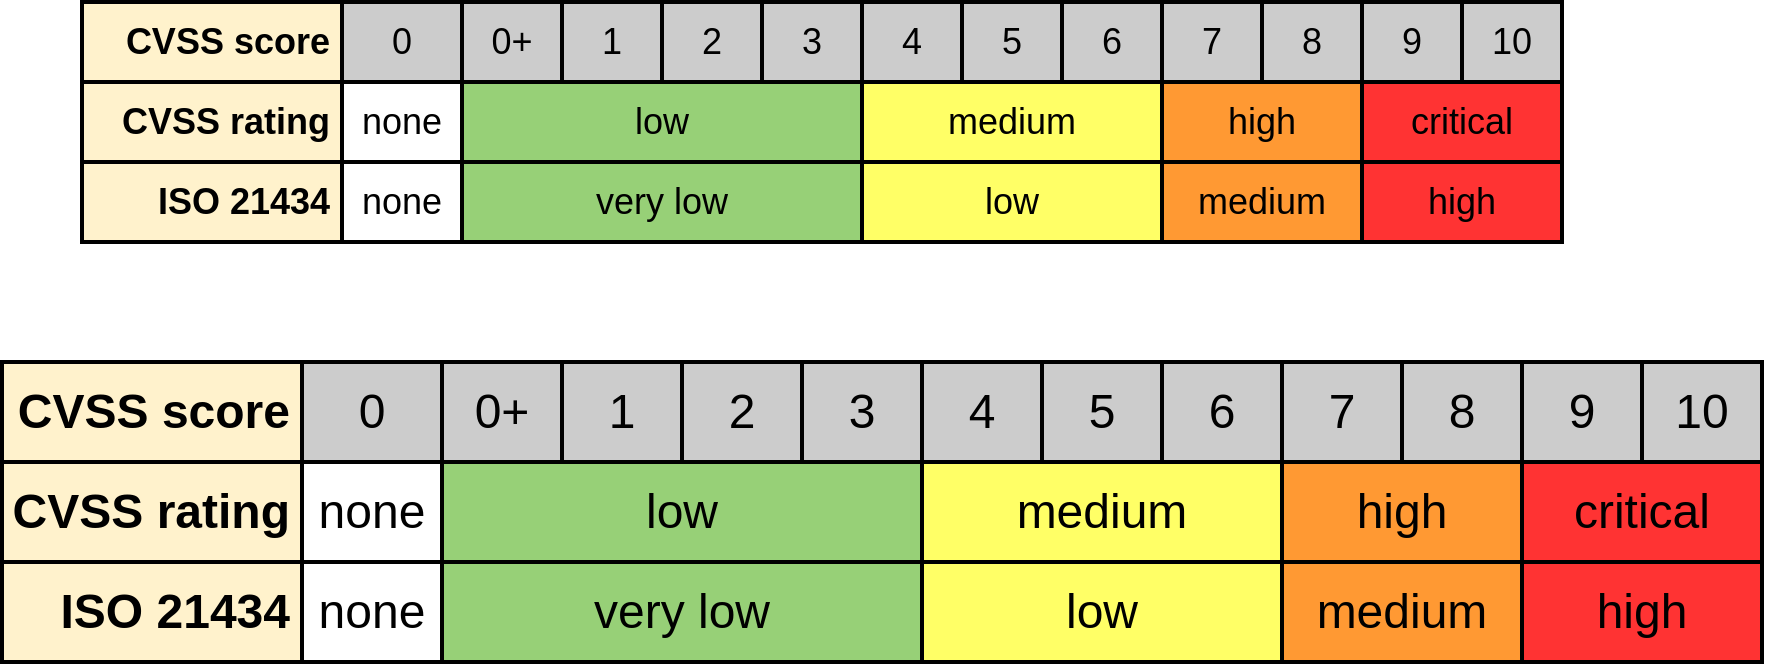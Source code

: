 <mxfile version="14.5.1" type="device"><diagram id="GujfM-OSkWC1j2ICfJ6f" name="Page-1"><mxGraphModel dx="977" dy="572" grid="1" gridSize="10" guides="1" tooltips="1" connect="1" arrows="1" fold="1" page="1" pageScale="1" pageWidth="1100" pageHeight="850" math="0" shadow="0"><root><mxCell id="0"/><mxCell id="1" parent="0"/><mxCell id="978KJrNop1NERvfc9Uvk-1" value="" style="shape=table;html=1;whiteSpace=wrap;startSize=0;container=1;collapsible=0;childLayout=tableLayout;" vertex="1" parent="1"><mxGeometry x="120" y="100" width="740" height="120" as="geometry"/></mxCell><mxCell id="978KJrNop1NERvfc9Uvk-2" value="" style="shape=partialRectangle;html=1;whiteSpace=wrap;collapsible=0;dropTarget=0;pointerEvents=0;fillColor=none;top=0;left=0;bottom=0;right=0;points=[[0,0.5],[1,0.5]];portConstraint=eastwest;" vertex="1" parent="978KJrNop1NERvfc9Uvk-1"><mxGeometry width="740" height="40" as="geometry"/></mxCell><mxCell id="978KJrNop1NERvfc9Uvk-3" value="CVSS score" style="shape=partialRectangle;html=1;whiteSpace=wrap;connectable=0;overflow=hidden;top=1;left=1;bottom=1;right=1;fontSize=18;fontStyle=1;align=right;spacingRight=4;fillColor=#FFF2CC;strokeWidth=2;" vertex="1" parent="978KJrNop1NERvfc9Uvk-2"><mxGeometry width="130" height="40" as="geometry"/></mxCell><mxCell id="978KJrNop1NERvfc9Uvk-4" value="0" style="shape=partialRectangle;html=1;whiteSpace=wrap;connectable=0;overflow=hidden;top=1;left=1;bottom=1;right=1;fontSize=18;fillColor=#CCCCCC;strokeWidth=2;" vertex="1" parent="978KJrNop1NERvfc9Uvk-2"><mxGeometry x="130" width="60" height="40" as="geometry"/></mxCell><mxCell id="978KJrNop1NERvfc9Uvk-5" value="0+" style="shape=partialRectangle;html=1;whiteSpace=wrap;connectable=0;overflow=hidden;top=1;left=1;bottom=1;right=1;fontSize=18;fillColor=#CCCCCC;strokeWidth=2;" vertex="1" parent="978KJrNop1NERvfc9Uvk-2"><mxGeometry x="190" width="50" height="40" as="geometry"/></mxCell><mxCell id="978KJrNop1NERvfc9Uvk-6" value="1" style="shape=partialRectangle;html=1;whiteSpace=wrap;connectable=0;overflow=hidden;top=1;left=1;bottom=1;right=1;fontSize=18;fillColor=#CCCCCC;strokeWidth=2;" vertex="1" parent="978KJrNop1NERvfc9Uvk-2"><mxGeometry x="240" width="50" height="40" as="geometry"/></mxCell><mxCell id="978KJrNop1NERvfc9Uvk-7" value="2" style="shape=partialRectangle;html=1;whiteSpace=wrap;connectable=0;overflow=hidden;top=1;left=1;bottom=1;right=1;fontSize=18;fillColor=#CCCCCC;strokeWidth=2;" vertex="1" parent="978KJrNop1NERvfc9Uvk-2"><mxGeometry x="290" width="50" height="40" as="geometry"/></mxCell><mxCell id="978KJrNop1NERvfc9Uvk-8" value="3" style="shape=partialRectangle;html=1;whiteSpace=wrap;connectable=0;overflow=hidden;top=1;left=1;bottom=1;right=1;fontSize=18;fillColor=#CCCCCC;strokeWidth=2;" vertex="1" parent="978KJrNop1NERvfc9Uvk-2"><mxGeometry x="340" width="50" height="40" as="geometry"/></mxCell><mxCell id="978KJrNop1NERvfc9Uvk-9" value="4" style="shape=partialRectangle;html=1;whiteSpace=wrap;connectable=0;overflow=hidden;top=1;left=1;bottom=1;right=1;fontSize=18;fillColor=#CCCCCC;strokeWidth=2;" vertex="1" parent="978KJrNop1NERvfc9Uvk-2"><mxGeometry x="390" width="50" height="40" as="geometry"/></mxCell><mxCell id="978KJrNop1NERvfc9Uvk-10" value="5" style="shape=partialRectangle;html=1;whiteSpace=wrap;connectable=0;overflow=hidden;top=1;left=1;bottom=1;right=1;fontSize=18;fillColor=#CCCCCC;strokeWidth=2;" vertex="1" parent="978KJrNop1NERvfc9Uvk-2"><mxGeometry x="440" width="50" height="40" as="geometry"/></mxCell><mxCell id="978KJrNop1NERvfc9Uvk-11" value="6" style="shape=partialRectangle;html=1;whiteSpace=wrap;connectable=0;overflow=hidden;top=1;left=1;bottom=1;right=1;fontSize=18;fillColor=#CCCCCC;strokeWidth=2;" vertex="1" parent="978KJrNop1NERvfc9Uvk-2"><mxGeometry x="490" width="50" height="40" as="geometry"/></mxCell><mxCell id="978KJrNop1NERvfc9Uvk-12" value="7" style="shape=partialRectangle;html=1;whiteSpace=wrap;connectable=0;overflow=hidden;top=1;left=1;bottom=1;right=1;fontSize=18;fillColor=#CCCCCC;strokeWidth=2;" vertex="1" parent="978KJrNop1NERvfc9Uvk-2"><mxGeometry x="540" width="50" height="40" as="geometry"/></mxCell><mxCell id="978KJrNop1NERvfc9Uvk-13" value="8" style="shape=partialRectangle;html=1;whiteSpace=wrap;connectable=0;overflow=hidden;top=1;left=1;bottom=1;right=1;fontSize=18;fillColor=#CCCCCC;strokeWidth=2;" vertex="1" parent="978KJrNop1NERvfc9Uvk-2"><mxGeometry x="590" width="50" height="40" as="geometry"/></mxCell><mxCell id="978KJrNop1NERvfc9Uvk-14" value="9" style="shape=partialRectangle;html=1;whiteSpace=wrap;connectable=0;overflow=hidden;top=1;left=1;bottom=1;right=1;fontSize=18;fillColor=#CCCCCC;strokeWidth=2;" vertex="1" parent="978KJrNop1NERvfc9Uvk-2"><mxGeometry x="640" width="50" height="40" as="geometry"/></mxCell><mxCell id="978KJrNop1NERvfc9Uvk-15" value="10" style="shape=partialRectangle;html=1;whiteSpace=wrap;connectable=0;overflow=hidden;top=1;left=1;bottom=1;right=1;fontSize=18;fillColor=#CCCCCC;strokeWidth=2;" vertex="1" parent="978KJrNop1NERvfc9Uvk-2"><mxGeometry x="690" width="50" height="40" as="geometry"/></mxCell><mxCell id="978KJrNop1NERvfc9Uvk-16" value="" style="shape=partialRectangle;html=1;whiteSpace=wrap;collapsible=0;dropTarget=0;pointerEvents=0;fillColor=none;top=0;left=0;bottom=0;right=0;points=[[0,0.5],[1,0.5]];portConstraint=eastwest;" vertex="1" parent="978KJrNop1NERvfc9Uvk-1"><mxGeometry y="40" width="740" height="40" as="geometry"/></mxCell><mxCell id="978KJrNop1NERvfc9Uvk-17" value="CVSS rating" style="shape=partialRectangle;html=1;whiteSpace=wrap;connectable=0;overflow=hidden;top=1;left=1;bottom=1;right=1;fontSize=18;fontStyle=1;align=right;spacingRight=4;fillColor=#FFF2CC;strokeWidth=2;" vertex="1" parent="978KJrNop1NERvfc9Uvk-16"><mxGeometry width="130" height="40" as="geometry"/></mxCell><mxCell id="978KJrNop1NERvfc9Uvk-18" value="none" style="shape=partialRectangle;html=1;whiteSpace=wrap;connectable=0;overflow=hidden;fillColor=none;top=1;left=1;bottom=1;right=1;fontSize=18;strokeWidth=2;" vertex="1" parent="978KJrNop1NERvfc9Uvk-16"><mxGeometry x="130" width="60" height="40" as="geometry"/></mxCell><mxCell id="978KJrNop1NERvfc9Uvk-19" value="" style="shape=partialRectangle;html=1;whiteSpace=wrap;connectable=0;overflow=hidden;fillColor=none;top=1;left=0;bottom=1;right=0;fontSize=18;strokeWidth=2;strokeColor=none;" vertex="1" parent="978KJrNop1NERvfc9Uvk-16"><mxGeometry x="190" width="50" height="40" as="geometry"/></mxCell><mxCell id="978KJrNop1NERvfc9Uvk-20" value="" style="shape=partialRectangle;html=1;whiteSpace=wrap;connectable=0;overflow=hidden;fillColor=none;top=1;left=0;bottom=1;right=0;fontSize=18;strokeWidth=2;strokeColor=none;" vertex="1" parent="978KJrNop1NERvfc9Uvk-16"><mxGeometry x="240" width="50" height="40" as="geometry"/></mxCell><mxCell id="978KJrNop1NERvfc9Uvk-21" value="" style="shape=partialRectangle;html=1;whiteSpace=wrap;connectable=0;overflow=hidden;fillColor=none;top=1;left=0;bottom=1;right=0;fontSize=18;strokeWidth=2;strokeColor=none;" vertex="1" parent="978KJrNop1NERvfc9Uvk-16"><mxGeometry x="290" width="50" height="40" as="geometry"/></mxCell><mxCell id="978KJrNop1NERvfc9Uvk-22" value="" style="shape=partialRectangle;html=1;whiteSpace=wrap;connectable=0;overflow=hidden;fillColor=none;top=1;left=0;bottom=1;right=0;fontSize=18;strokeWidth=2;" vertex="1" parent="978KJrNop1NERvfc9Uvk-16"><mxGeometry x="340" width="50" height="40" as="geometry"/></mxCell><mxCell id="978KJrNop1NERvfc9Uvk-23" value="" style="shape=partialRectangle;html=1;whiteSpace=wrap;connectable=0;overflow=hidden;fillColor=none;top=1;left=0;bottom=1;right=0;fontSize=18;strokeWidth=2;" vertex="1" parent="978KJrNop1NERvfc9Uvk-16"><mxGeometry x="390" width="50" height="40" as="geometry"/></mxCell><mxCell id="978KJrNop1NERvfc9Uvk-24" value="" style="shape=partialRectangle;html=1;whiteSpace=wrap;connectable=0;overflow=hidden;fillColor=none;top=1;left=0;bottom=1;right=0;fontSize=18;strokeWidth=2;" vertex="1" parent="978KJrNop1NERvfc9Uvk-16"><mxGeometry x="440" width="50" height="40" as="geometry"/></mxCell><mxCell id="978KJrNop1NERvfc9Uvk-25" value="" style="shape=partialRectangle;html=1;whiteSpace=wrap;connectable=0;overflow=hidden;fillColor=none;top=1;left=0;bottom=1;right=0;fontSize=18;strokeWidth=2;" vertex="1" parent="978KJrNop1NERvfc9Uvk-16"><mxGeometry x="490" width="50" height="40" as="geometry"/></mxCell><mxCell id="978KJrNop1NERvfc9Uvk-26" value="" style="shape=partialRectangle;html=1;whiteSpace=wrap;connectable=0;overflow=hidden;fillColor=none;top=1;left=0;bottom=1;right=0;fontSize=18;strokeWidth=2;" vertex="1" parent="978KJrNop1NERvfc9Uvk-16"><mxGeometry x="540" width="50" height="40" as="geometry"/></mxCell><mxCell id="978KJrNop1NERvfc9Uvk-27" value="" style="shape=partialRectangle;html=1;whiteSpace=wrap;connectable=0;overflow=hidden;fillColor=none;top=1;left=0;bottom=1;right=0;fontSize=18;strokeWidth=2;" vertex="1" parent="978KJrNop1NERvfc9Uvk-16"><mxGeometry x="590" width="50" height="40" as="geometry"/></mxCell><mxCell id="978KJrNop1NERvfc9Uvk-28" value="" style="shape=partialRectangle;html=1;whiteSpace=wrap;connectable=0;overflow=hidden;fillColor=none;top=1;left=0;bottom=1;right=0;fontSize=18;strokeWidth=2;" vertex="1" parent="978KJrNop1NERvfc9Uvk-16"><mxGeometry x="640" width="50" height="40" as="geometry"/></mxCell><mxCell id="978KJrNop1NERvfc9Uvk-29" value="" style="shape=partialRectangle;html=1;whiteSpace=wrap;connectable=0;overflow=hidden;fillColor=none;top=1;left=0;bottom=1;right=0;fontSize=18;strokeWidth=2;" vertex="1" parent="978KJrNop1NERvfc9Uvk-16"><mxGeometry x="690" width="50" height="40" as="geometry"/></mxCell><mxCell id="978KJrNop1NERvfc9Uvk-30" value="" style="shape=partialRectangle;html=1;whiteSpace=wrap;collapsible=0;dropTarget=0;pointerEvents=0;fillColor=none;top=0;left=0;bottom=0;right=0;points=[[0,0.5],[1,0.5]];portConstraint=eastwest;" vertex="1" parent="978KJrNop1NERvfc9Uvk-1"><mxGeometry y="80" width="740" height="40" as="geometry"/></mxCell><mxCell id="978KJrNop1NERvfc9Uvk-31" value="ISO 21434" style="shape=partialRectangle;html=1;whiteSpace=wrap;connectable=0;overflow=hidden;top=1;left=1;bottom=1;right=1;fontSize=18;fontStyle=1;align=right;spacingRight=4;fillColor=#FFF2CC;strokeWidth=2;" vertex="1" parent="978KJrNop1NERvfc9Uvk-30"><mxGeometry width="130" height="40" as="geometry"/></mxCell><mxCell id="978KJrNop1NERvfc9Uvk-32" value="none" style="shape=partialRectangle;html=1;whiteSpace=wrap;connectable=0;overflow=hidden;fillColor=none;top=1;left=1;bottom=1;right=1;fontSize=18;strokeWidth=2;" vertex="1" parent="978KJrNop1NERvfc9Uvk-30"><mxGeometry x="130" width="60" height="40" as="geometry"/></mxCell><mxCell id="978KJrNop1NERvfc9Uvk-33" value="" style="shape=partialRectangle;html=1;whiteSpace=wrap;connectable=0;overflow=hidden;fillColor=none;top=1;left=0;bottom=1;right=0;fontSize=18;strokeWidth=2;" vertex="1" parent="978KJrNop1NERvfc9Uvk-30"><mxGeometry x="190" width="50" height="40" as="geometry"/></mxCell><mxCell id="978KJrNop1NERvfc9Uvk-34" value="" style="shape=partialRectangle;html=1;whiteSpace=wrap;connectable=0;overflow=hidden;fillColor=none;top=1;left=0;bottom=1;right=0;fontSize=18;strokeWidth=2;" vertex="1" parent="978KJrNop1NERvfc9Uvk-30"><mxGeometry x="240" width="50" height="40" as="geometry"/></mxCell><mxCell id="978KJrNop1NERvfc9Uvk-35" value="" style="shape=partialRectangle;html=1;whiteSpace=wrap;connectable=0;overflow=hidden;fillColor=none;top=1;left=0;bottom=1;right=0;fontSize=18;strokeWidth=2;" vertex="1" parent="978KJrNop1NERvfc9Uvk-30"><mxGeometry x="290" width="50" height="40" as="geometry"/></mxCell><mxCell id="978KJrNop1NERvfc9Uvk-36" value="" style="shape=partialRectangle;html=1;whiteSpace=wrap;connectable=0;overflow=hidden;fillColor=none;top=1;left=0;bottom=1;right=0;fontSize=18;strokeWidth=2;" vertex="1" parent="978KJrNop1NERvfc9Uvk-30"><mxGeometry x="340" width="50" height="40" as="geometry"/></mxCell><mxCell id="978KJrNop1NERvfc9Uvk-37" value="" style="shape=partialRectangle;html=1;whiteSpace=wrap;connectable=0;overflow=hidden;fillColor=none;top=1;left=0;bottom=1;right=0;fontSize=18;strokeWidth=2;" vertex="1" parent="978KJrNop1NERvfc9Uvk-30"><mxGeometry x="390" width="50" height="40" as="geometry"/></mxCell><mxCell id="978KJrNop1NERvfc9Uvk-38" value="" style="shape=partialRectangle;html=1;whiteSpace=wrap;connectable=0;overflow=hidden;fillColor=none;top=1;left=0;bottom=1;right=0;fontSize=18;strokeWidth=2;" vertex="1" parent="978KJrNop1NERvfc9Uvk-30"><mxGeometry x="440" width="50" height="40" as="geometry"/></mxCell><mxCell id="978KJrNop1NERvfc9Uvk-39" value="" style="shape=partialRectangle;html=1;whiteSpace=wrap;connectable=0;overflow=hidden;fillColor=none;top=1;left=0;bottom=1;right=0;fontSize=18;strokeWidth=2;" vertex="1" parent="978KJrNop1NERvfc9Uvk-30"><mxGeometry x="490" width="50" height="40" as="geometry"/></mxCell><mxCell id="978KJrNop1NERvfc9Uvk-40" value="" style="shape=partialRectangle;html=1;whiteSpace=wrap;connectable=0;overflow=hidden;fillColor=none;top=1;left=0;bottom=1;right=0;fontSize=18;strokeWidth=2;" vertex="1" parent="978KJrNop1NERvfc9Uvk-30"><mxGeometry x="540" width="50" height="40" as="geometry"/></mxCell><mxCell id="978KJrNop1NERvfc9Uvk-41" value="" style="shape=partialRectangle;html=1;whiteSpace=wrap;connectable=0;overflow=hidden;fillColor=none;top=1;left=0;bottom=1;right=0;fontSize=18;strokeWidth=2;" vertex="1" parent="978KJrNop1NERvfc9Uvk-30"><mxGeometry x="590" width="50" height="40" as="geometry"/></mxCell><mxCell id="978KJrNop1NERvfc9Uvk-42" value="" style="shape=partialRectangle;html=1;whiteSpace=wrap;connectable=0;overflow=hidden;fillColor=none;top=1;left=0;bottom=1;right=0;fontSize=18;strokeWidth=2;" vertex="1" parent="978KJrNop1NERvfc9Uvk-30"><mxGeometry x="640" width="50" height="40" as="geometry"/></mxCell><mxCell id="978KJrNop1NERvfc9Uvk-43" value="" style="shape=partialRectangle;html=1;whiteSpace=wrap;connectable=0;overflow=hidden;fillColor=none;top=1;left=0;bottom=1;right=0;fontSize=18;strokeWidth=2;" vertex="1" parent="978KJrNop1NERvfc9Uvk-30"><mxGeometry x="690" width="50" height="40" as="geometry"/></mxCell><mxCell id="978KJrNop1NERvfc9Uvk-44" value="low" style="rounded=0;whiteSpace=wrap;html=1;strokeColor=#000000;strokeWidth=2;fontSize=18;align=center;fillColor=#97D077;" vertex="1" parent="1"><mxGeometry x="310" y="140" width="200" height="40" as="geometry"/></mxCell><mxCell id="978KJrNop1NERvfc9Uvk-45" value="very low" style="rounded=0;whiteSpace=wrap;html=1;strokeColor=#000000;strokeWidth=2;fontSize=18;align=center;fillColor=#97D077;" vertex="1" parent="1"><mxGeometry x="310" y="180" width="200" height="40" as="geometry"/></mxCell><mxCell id="978KJrNop1NERvfc9Uvk-46" value="low" style="rounded=0;whiteSpace=wrap;html=1;strokeColor=#000000;strokeWidth=2;fontSize=18;align=center;fillColor=#FFFF66;" vertex="1" parent="1"><mxGeometry x="510" y="180" width="150" height="40" as="geometry"/></mxCell><mxCell id="978KJrNop1NERvfc9Uvk-47" value="medium" style="rounded=0;whiteSpace=wrap;html=1;strokeColor=#000000;strokeWidth=2;fontSize=18;align=center;fillColor=#FFFF66;" vertex="1" parent="1"><mxGeometry x="510" y="140" width="150" height="40" as="geometry"/></mxCell><mxCell id="978KJrNop1NERvfc9Uvk-48" value="medium" style="rounded=0;whiteSpace=wrap;html=1;strokeColor=#000000;strokeWidth=2;fontSize=18;align=center;fillColor=#FF9933;" vertex="1" parent="1"><mxGeometry x="660" y="180" width="100" height="40" as="geometry"/></mxCell><mxCell id="978KJrNop1NERvfc9Uvk-49" value="high" style="rounded=0;whiteSpace=wrap;html=1;strokeColor=#000000;strokeWidth=2;fontSize=18;align=center;fillColor=#FF9933;" vertex="1" parent="1"><mxGeometry x="660" y="140" width="100" height="40" as="geometry"/></mxCell><mxCell id="978KJrNop1NERvfc9Uvk-50" value="high" style="rounded=0;whiteSpace=wrap;html=1;strokeColor=#000000;strokeWidth=2;fontSize=18;align=center;fillColor=#FF3333;" vertex="1" parent="1"><mxGeometry x="760" y="180" width="100" height="40" as="geometry"/></mxCell><mxCell id="978KJrNop1NERvfc9Uvk-51" value="critical" style="rounded=0;whiteSpace=wrap;html=1;strokeColor=#000000;strokeWidth=2;fontSize=18;align=center;fillColor=#FF3333;" vertex="1" parent="1"><mxGeometry x="760" y="140" width="100" height="40" as="geometry"/></mxCell><mxCell id="978KJrNop1NERvfc9Uvk-52" value="" style="shape=table;html=1;whiteSpace=wrap;startSize=0;container=1;collapsible=0;childLayout=tableLayout;fontSize=24;" vertex="1" parent="1"><mxGeometry x="80" y="280" width="880.0" height="150" as="geometry"/></mxCell><mxCell id="978KJrNop1NERvfc9Uvk-53" value="" style="shape=partialRectangle;html=1;whiteSpace=wrap;collapsible=0;dropTarget=0;pointerEvents=0;fillColor=none;top=0;left=0;bottom=0;right=0;points=[[0,0.5],[1,0.5]];portConstraint=eastwest;" vertex="1" parent="978KJrNop1NERvfc9Uvk-52"><mxGeometry width="880.0" height="50" as="geometry"/></mxCell><mxCell id="978KJrNop1NERvfc9Uvk-54" value="CVSS score" style="shape=partialRectangle;html=1;whiteSpace=wrap;connectable=0;overflow=hidden;top=1;left=1;bottom=1;right=1;fontSize=24;fontStyle=1;align=right;spacingRight=4;fillColor=#FFF2CC;strokeWidth=2;" vertex="1" parent="978KJrNop1NERvfc9Uvk-53"><mxGeometry width="150" height="50" as="geometry"/></mxCell><mxCell id="978KJrNop1NERvfc9Uvk-55" value="0" style="shape=partialRectangle;html=1;whiteSpace=wrap;connectable=0;overflow=hidden;top=1;left=1;bottom=1;right=1;fontSize=24;fillColor=#CCCCCC;strokeWidth=2;" vertex="1" parent="978KJrNop1NERvfc9Uvk-53"><mxGeometry x="150" width="70" height="50" as="geometry"/></mxCell><mxCell id="978KJrNop1NERvfc9Uvk-56" value="0+" style="shape=partialRectangle;html=1;whiteSpace=wrap;connectable=0;overflow=hidden;top=1;left=1;bottom=1;right=1;fontSize=24;fillColor=#CCCCCC;strokeWidth=2;" vertex="1" parent="978KJrNop1NERvfc9Uvk-53"><mxGeometry x="220" width="60" height="50" as="geometry"/></mxCell><mxCell id="978KJrNop1NERvfc9Uvk-57" value="1" style="shape=partialRectangle;html=1;whiteSpace=wrap;connectable=0;overflow=hidden;top=1;left=1;bottom=1;right=1;fontSize=24;fillColor=#CCCCCC;strokeWidth=2;" vertex="1" parent="978KJrNop1NERvfc9Uvk-53"><mxGeometry x="280" width="60" height="50" as="geometry"/></mxCell><mxCell id="978KJrNop1NERvfc9Uvk-58" value="2" style="shape=partialRectangle;html=1;whiteSpace=wrap;connectable=0;overflow=hidden;top=1;left=1;bottom=1;right=1;fontSize=24;fillColor=#CCCCCC;strokeWidth=2;" vertex="1" parent="978KJrNop1NERvfc9Uvk-53"><mxGeometry x="340" width="60" height="50" as="geometry"/></mxCell><mxCell id="978KJrNop1NERvfc9Uvk-59" value="3" style="shape=partialRectangle;html=1;whiteSpace=wrap;connectable=0;overflow=hidden;top=1;left=1;bottom=1;right=1;fontSize=24;fillColor=#CCCCCC;strokeWidth=2;" vertex="1" parent="978KJrNop1NERvfc9Uvk-53"><mxGeometry x="400" width="60" height="50" as="geometry"/></mxCell><mxCell id="978KJrNop1NERvfc9Uvk-60" value="4" style="shape=partialRectangle;html=1;whiteSpace=wrap;connectable=0;overflow=hidden;top=1;left=1;bottom=1;right=1;fontSize=24;fillColor=#CCCCCC;strokeWidth=2;" vertex="1" parent="978KJrNop1NERvfc9Uvk-53"><mxGeometry x="460" width="60" height="50" as="geometry"/></mxCell><mxCell id="978KJrNop1NERvfc9Uvk-61" value="5" style="shape=partialRectangle;html=1;whiteSpace=wrap;connectable=0;overflow=hidden;top=1;left=1;bottom=1;right=1;fontSize=24;fillColor=#CCCCCC;strokeWidth=2;" vertex="1" parent="978KJrNop1NERvfc9Uvk-53"><mxGeometry x="520" width="60" height="50" as="geometry"/></mxCell><mxCell id="978KJrNop1NERvfc9Uvk-62" value="6" style="shape=partialRectangle;html=1;whiteSpace=wrap;connectable=0;overflow=hidden;top=1;left=1;bottom=1;right=1;fontSize=24;fillColor=#CCCCCC;strokeWidth=2;" vertex="1" parent="978KJrNop1NERvfc9Uvk-53"><mxGeometry x="580" width="60" height="50" as="geometry"/></mxCell><mxCell id="978KJrNop1NERvfc9Uvk-63" value="7" style="shape=partialRectangle;html=1;whiteSpace=wrap;connectable=0;overflow=hidden;top=1;left=1;bottom=1;right=1;fontSize=24;fillColor=#CCCCCC;strokeWidth=2;" vertex="1" parent="978KJrNop1NERvfc9Uvk-53"><mxGeometry x="640" width="60" height="50" as="geometry"/></mxCell><mxCell id="978KJrNop1NERvfc9Uvk-64" value="8" style="shape=partialRectangle;html=1;whiteSpace=wrap;connectable=0;overflow=hidden;top=1;left=1;bottom=1;right=1;fontSize=24;fillColor=#CCCCCC;strokeWidth=2;" vertex="1" parent="978KJrNop1NERvfc9Uvk-53"><mxGeometry x="700" width="60" height="50" as="geometry"/></mxCell><mxCell id="978KJrNop1NERvfc9Uvk-65" value="9" style="shape=partialRectangle;html=1;whiteSpace=wrap;connectable=0;overflow=hidden;top=1;left=1;bottom=1;right=1;fontSize=24;fillColor=#CCCCCC;strokeWidth=2;" vertex="1" parent="978KJrNop1NERvfc9Uvk-53"><mxGeometry x="760" width="60" height="50" as="geometry"/></mxCell><mxCell id="978KJrNop1NERvfc9Uvk-66" value="10" style="shape=partialRectangle;html=1;whiteSpace=wrap;connectable=0;overflow=hidden;top=1;left=1;bottom=1;right=1;fontSize=24;fillColor=#CCCCCC;strokeWidth=2;" vertex="1" parent="978KJrNop1NERvfc9Uvk-53"><mxGeometry x="820" width="60" height="50" as="geometry"/></mxCell><mxCell id="978KJrNop1NERvfc9Uvk-67" value="" style="shape=partialRectangle;html=1;whiteSpace=wrap;collapsible=0;dropTarget=0;pointerEvents=0;fillColor=none;top=0;left=0;bottom=0;right=0;points=[[0,0.5],[1,0.5]];portConstraint=eastwest;" vertex="1" parent="978KJrNop1NERvfc9Uvk-52"><mxGeometry y="50" width="880.0" height="50" as="geometry"/></mxCell><mxCell id="978KJrNop1NERvfc9Uvk-68" value="CVSS rating" style="shape=partialRectangle;html=1;whiteSpace=wrap;connectable=0;overflow=hidden;top=1;left=1;bottom=1;right=1;fontSize=24;fontStyle=1;align=right;spacingRight=4;fillColor=#FFF2CC;strokeWidth=2;" vertex="1" parent="978KJrNop1NERvfc9Uvk-67"><mxGeometry width="150" height="50" as="geometry"/></mxCell><mxCell id="978KJrNop1NERvfc9Uvk-69" value="none" style="shape=partialRectangle;html=1;whiteSpace=wrap;connectable=0;overflow=hidden;fillColor=none;top=1;left=1;bottom=1;right=1;fontSize=24;strokeWidth=2;" vertex="1" parent="978KJrNop1NERvfc9Uvk-67"><mxGeometry x="150" width="70" height="50" as="geometry"/></mxCell><mxCell id="978KJrNop1NERvfc9Uvk-70" value="" style="shape=partialRectangle;html=1;whiteSpace=wrap;connectable=0;overflow=hidden;fillColor=none;top=1;left=0;bottom=1;right=0;fontSize=18;strokeWidth=2;strokeColor=none;" vertex="1" parent="978KJrNop1NERvfc9Uvk-67"><mxGeometry x="220" width="60" height="50" as="geometry"/></mxCell><mxCell id="978KJrNop1NERvfc9Uvk-71" value="" style="shape=partialRectangle;html=1;whiteSpace=wrap;connectable=0;overflow=hidden;fillColor=none;top=1;left=0;bottom=1;right=0;fontSize=18;strokeWidth=2;strokeColor=none;" vertex="1" parent="978KJrNop1NERvfc9Uvk-67"><mxGeometry x="280" width="60" height="50" as="geometry"/></mxCell><mxCell id="978KJrNop1NERvfc9Uvk-72" value="" style="shape=partialRectangle;html=1;whiteSpace=wrap;connectable=0;overflow=hidden;fillColor=none;top=1;left=0;bottom=1;right=0;fontSize=18;strokeWidth=2;strokeColor=none;" vertex="1" parent="978KJrNop1NERvfc9Uvk-67"><mxGeometry x="340" width="60" height="50" as="geometry"/></mxCell><mxCell id="978KJrNop1NERvfc9Uvk-73" value="" style="shape=partialRectangle;html=1;whiteSpace=wrap;connectable=0;overflow=hidden;fillColor=none;top=1;left=0;bottom=1;right=0;fontSize=18;strokeWidth=2;" vertex="1" parent="978KJrNop1NERvfc9Uvk-67"><mxGeometry x="400" width="60" height="50" as="geometry"/></mxCell><mxCell id="978KJrNop1NERvfc9Uvk-74" value="" style="shape=partialRectangle;html=1;whiteSpace=wrap;connectable=0;overflow=hidden;fillColor=none;top=1;left=0;bottom=1;right=0;fontSize=18;strokeWidth=2;" vertex="1" parent="978KJrNop1NERvfc9Uvk-67"><mxGeometry x="460" width="60" height="50" as="geometry"/></mxCell><mxCell id="978KJrNop1NERvfc9Uvk-75" value="" style="shape=partialRectangle;html=1;whiteSpace=wrap;connectable=0;overflow=hidden;fillColor=none;top=1;left=0;bottom=1;right=0;fontSize=18;strokeWidth=2;" vertex="1" parent="978KJrNop1NERvfc9Uvk-67"><mxGeometry x="520" width="60" height="50" as="geometry"/></mxCell><mxCell id="978KJrNop1NERvfc9Uvk-76" value="" style="shape=partialRectangle;html=1;whiteSpace=wrap;connectable=0;overflow=hidden;fillColor=none;top=1;left=0;bottom=1;right=0;fontSize=18;strokeWidth=2;" vertex="1" parent="978KJrNop1NERvfc9Uvk-67"><mxGeometry x="580" width="60" height="50" as="geometry"/></mxCell><mxCell id="978KJrNop1NERvfc9Uvk-77" value="" style="shape=partialRectangle;html=1;whiteSpace=wrap;connectable=0;overflow=hidden;fillColor=none;top=1;left=0;bottom=1;right=0;fontSize=18;strokeWidth=2;" vertex="1" parent="978KJrNop1NERvfc9Uvk-67"><mxGeometry x="640" width="60" height="50" as="geometry"/></mxCell><mxCell id="978KJrNop1NERvfc9Uvk-78" value="" style="shape=partialRectangle;html=1;whiteSpace=wrap;connectable=0;overflow=hidden;fillColor=none;top=1;left=0;bottom=1;right=0;fontSize=18;strokeWidth=2;" vertex="1" parent="978KJrNop1NERvfc9Uvk-67"><mxGeometry x="700" width="60" height="50" as="geometry"/></mxCell><mxCell id="978KJrNop1NERvfc9Uvk-79" value="" style="shape=partialRectangle;html=1;whiteSpace=wrap;connectable=0;overflow=hidden;fillColor=none;top=1;left=0;bottom=1;right=0;fontSize=18;strokeWidth=2;" vertex="1" parent="978KJrNop1NERvfc9Uvk-67"><mxGeometry x="760" width="60" height="50" as="geometry"/></mxCell><mxCell id="978KJrNop1NERvfc9Uvk-80" value="" style="shape=partialRectangle;html=1;whiteSpace=wrap;connectable=0;overflow=hidden;fillColor=none;top=1;left=0;bottom=1;right=0;fontSize=18;strokeWidth=2;" vertex="1" parent="978KJrNop1NERvfc9Uvk-67"><mxGeometry x="820" width="60" height="50" as="geometry"/></mxCell><mxCell id="978KJrNop1NERvfc9Uvk-81" value="" style="shape=partialRectangle;html=1;whiteSpace=wrap;collapsible=0;dropTarget=0;pointerEvents=0;fillColor=none;top=0;left=0;bottom=0;right=0;points=[[0,0.5],[1,0.5]];portConstraint=eastwest;" vertex="1" parent="978KJrNop1NERvfc9Uvk-52"><mxGeometry y="100" width="880.0" height="50" as="geometry"/></mxCell><mxCell id="978KJrNop1NERvfc9Uvk-82" value="ISO 21434" style="shape=partialRectangle;html=1;whiteSpace=wrap;connectable=0;overflow=hidden;top=1;left=1;bottom=1;right=1;fontSize=24;fontStyle=1;align=right;spacingRight=4;fillColor=#FFF2CC;strokeWidth=2;" vertex="1" parent="978KJrNop1NERvfc9Uvk-81"><mxGeometry width="150" height="50" as="geometry"/></mxCell><mxCell id="978KJrNop1NERvfc9Uvk-83" value="none" style="shape=partialRectangle;html=1;whiteSpace=wrap;connectable=0;overflow=hidden;fillColor=none;top=1;left=1;bottom=1;right=1;fontSize=24;strokeWidth=2;" vertex="1" parent="978KJrNop1NERvfc9Uvk-81"><mxGeometry x="150" width="70" height="50" as="geometry"/></mxCell><mxCell id="978KJrNop1NERvfc9Uvk-84" value="" style="shape=partialRectangle;html=1;whiteSpace=wrap;connectable=0;overflow=hidden;fillColor=none;top=1;left=0;bottom=1;right=0;fontSize=18;strokeWidth=2;" vertex="1" parent="978KJrNop1NERvfc9Uvk-81"><mxGeometry x="220" width="60" height="50" as="geometry"/></mxCell><mxCell id="978KJrNop1NERvfc9Uvk-85" value="" style="shape=partialRectangle;html=1;whiteSpace=wrap;connectable=0;overflow=hidden;fillColor=none;top=1;left=0;bottom=1;right=0;fontSize=18;strokeWidth=2;" vertex="1" parent="978KJrNop1NERvfc9Uvk-81"><mxGeometry x="280" width="60" height="50" as="geometry"/></mxCell><mxCell id="978KJrNop1NERvfc9Uvk-86" value="" style="shape=partialRectangle;html=1;whiteSpace=wrap;connectable=0;overflow=hidden;fillColor=none;top=1;left=0;bottom=1;right=0;fontSize=18;strokeWidth=2;" vertex="1" parent="978KJrNop1NERvfc9Uvk-81"><mxGeometry x="340" width="60" height="50" as="geometry"/></mxCell><mxCell id="978KJrNop1NERvfc9Uvk-87" value="" style="shape=partialRectangle;html=1;whiteSpace=wrap;connectable=0;overflow=hidden;fillColor=none;top=1;left=0;bottom=1;right=0;fontSize=18;strokeWidth=2;" vertex="1" parent="978KJrNop1NERvfc9Uvk-81"><mxGeometry x="400" width="60" height="50" as="geometry"/></mxCell><mxCell id="978KJrNop1NERvfc9Uvk-88" value="" style="shape=partialRectangle;html=1;whiteSpace=wrap;connectable=0;overflow=hidden;fillColor=none;top=1;left=0;bottom=1;right=0;fontSize=18;strokeWidth=2;" vertex="1" parent="978KJrNop1NERvfc9Uvk-81"><mxGeometry x="460" width="60" height="50" as="geometry"/></mxCell><mxCell id="978KJrNop1NERvfc9Uvk-89" value="" style="shape=partialRectangle;html=1;whiteSpace=wrap;connectable=0;overflow=hidden;fillColor=none;top=1;left=0;bottom=1;right=0;fontSize=18;strokeWidth=2;" vertex="1" parent="978KJrNop1NERvfc9Uvk-81"><mxGeometry x="520" width="60" height="50" as="geometry"/></mxCell><mxCell id="978KJrNop1NERvfc9Uvk-90" value="" style="shape=partialRectangle;html=1;whiteSpace=wrap;connectable=0;overflow=hidden;fillColor=none;top=1;left=0;bottom=1;right=0;fontSize=18;strokeWidth=2;" vertex="1" parent="978KJrNop1NERvfc9Uvk-81"><mxGeometry x="580" width="60" height="50" as="geometry"/></mxCell><mxCell id="978KJrNop1NERvfc9Uvk-91" value="" style="shape=partialRectangle;html=1;whiteSpace=wrap;connectable=0;overflow=hidden;fillColor=none;top=1;left=0;bottom=1;right=0;fontSize=18;strokeWidth=2;" vertex="1" parent="978KJrNop1NERvfc9Uvk-81"><mxGeometry x="640" width="60" height="50" as="geometry"/></mxCell><mxCell id="978KJrNop1NERvfc9Uvk-92" value="" style="shape=partialRectangle;html=1;whiteSpace=wrap;connectable=0;overflow=hidden;fillColor=none;top=1;left=0;bottom=1;right=0;fontSize=18;strokeWidth=2;" vertex="1" parent="978KJrNop1NERvfc9Uvk-81"><mxGeometry x="700" width="60" height="50" as="geometry"/></mxCell><mxCell id="978KJrNop1NERvfc9Uvk-93" value="" style="shape=partialRectangle;html=1;whiteSpace=wrap;connectable=0;overflow=hidden;fillColor=none;top=1;left=0;bottom=1;right=0;fontSize=18;strokeWidth=2;" vertex="1" parent="978KJrNop1NERvfc9Uvk-81"><mxGeometry x="760" width="60" height="50" as="geometry"/></mxCell><mxCell id="978KJrNop1NERvfc9Uvk-94" value="" style="shape=partialRectangle;html=1;whiteSpace=wrap;connectable=0;overflow=hidden;fillColor=none;top=1;left=0;bottom=1;right=0;fontSize=18;strokeWidth=2;" vertex="1" parent="978KJrNop1NERvfc9Uvk-81"><mxGeometry x="820" width="60" height="50" as="geometry"/></mxCell><mxCell id="978KJrNop1NERvfc9Uvk-95" value="low" style="rounded=0;whiteSpace=wrap;html=1;strokeColor=#000000;strokeWidth=2;fontSize=24;align=center;fillColor=#97D077;" vertex="1" parent="1"><mxGeometry x="300" y="330" width="240" height="50" as="geometry"/></mxCell><mxCell id="978KJrNop1NERvfc9Uvk-96" value="very low" style="rounded=0;whiteSpace=wrap;html=1;strokeColor=#000000;strokeWidth=2;fontSize=24;align=center;fillColor=#97D077;" vertex="1" parent="1"><mxGeometry x="300" y="380" width="240" height="50" as="geometry"/></mxCell><mxCell id="978KJrNop1NERvfc9Uvk-97" value="low" style="rounded=0;whiteSpace=wrap;html=1;strokeColor=#000000;strokeWidth=2;fontSize=24;align=center;fillColor=#FFFF66;" vertex="1" parent="1"><mxGeometry x="540" y="380" width="180" height="50" as="geometry"/></mxCell><mxCell id="978KJrNop1NERvfc9Uvk-98" value="medium" style="rounded=0;whiteSpace=wrap;html=1;strokeColor=#000000;strokeWidth=2;fontSize=24;align=center;fillColor=#FFFF66;" vertex="1" parent="1"><mxGeometry x="540" y="330" width="180" height="50" as="geometry"/></mxCell><mxCell id="978KJrNop1NERvfc9Uvk-99" value="medium" style="rounded=0;whiteSpace=wrap;html=1;strokeColor=#000000;strokeWidth=2;fontSize=24;align=center;fillColor=#FF9933;" vertex="1" parent="1"><mxGeometry x="720" y="380" width="120" height="50" as="geometry"/></mxCell><mxCell id="978KJrNop1NERvfc9Uvk-100" value="high" style="rounded=0;whiteSpace=wrap;html=1;strokeColor=#000000;strokeWidth=2;fontSize=24;align=center;fillColor=#FF9933;" vertex="1" parent="1"><mxGeometry x="720" y="330" width="120" height="50" as="geometry"/></mxCell><mxCell id="978KJrNop1NERvfc9Uvk-101" value="high" style="rounded=0;whiteSpace=wrap;html=1;strokeColor=#000000;strokeWidth=2;fontSize=24;align=center;fillColor=#FF3333;" vertex="1" parent="1"><mxGeometry x="840" y="380" width="120" height="50" as="geometry"/></mxCell><mxCell id="978KJrNop1NERvfc9Uvk-102" value="critical" style="rounded=0;whiteSpace=wrap;html=1;strokeColor=#000000;strokeWidth=2;fontSize=24;align=center;fillColor=#FF3333;" vertex="1" parent="1"><mxGeometry x="840" y="330" width="120" height="50" as="geometry"/></mxCell></root></mxGraphModel></diagram></mxfile>